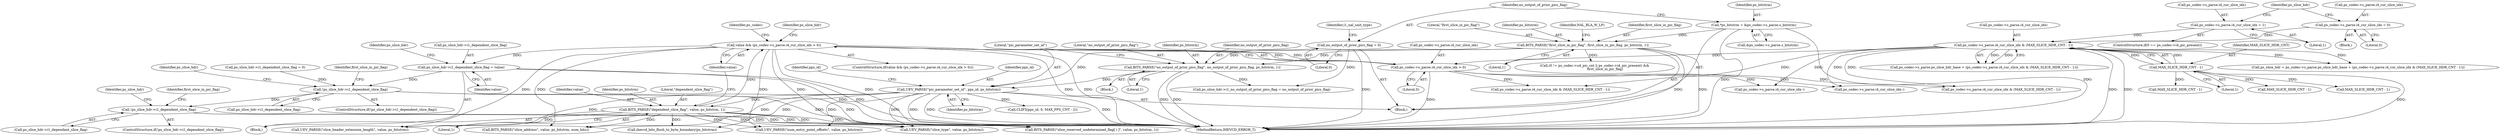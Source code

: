 digraph "0_Android_7c9be319a279654e55a6d757265f88c61a16a4d5@pointer" {
"1000466" [label="(Call,ps_slice_hdr->i1_dependent_slice_flag = value)"];
"1000434" [label="(Call,value && (ps_codec->s_parse.i4_cur_slice_idx > 0))"];
"1000428" [label="(Call,BITS_PARSE(\"dependent_slice_flag\", value, ps_bitstrm, 1))"];
"1000214" [label="(Call,UEV_PARSE(\"pic_parameter_set_id\", pps_id, ps_bitstrm))"];
"1000209" [label="(Call,BITS_PARSE(\"no_output_of_prior_pics_flag\", no_output_of_prior_pics_flag, ps_bitstrm, 1))"];
"1000160" [label="(Call,no_output_of_prior_pics_flag = 0)"];
"1000195" [label="(Call,BITS_PARSE(\"first_slice_in_pic_flag\", first_slice_in_pic_flag, ps_bitstrm, 1))"];
"1000148" [label="(Call,*ps_bitstrm = &ps_codec->s_parse.s_bitstrm)"];
"1000436" [label="(Call,ps_codec->s_parse.i4_cur_slice_idx > 0)"];
"1000411" [label="(Call,ps_codec->s_parse.i4_cur_slice_idx & (MAX_SLICE_HDR_CNT - 1))"];
"1000396" [label="(Call,ps_codec->s_parse.i4_cur_slice_idx = 1)"];
"1000381" [label="(Call,ps_codec->s_parse.i4_cur_slice_idx = 0)"];
"1000417" [label="(Call,MAX_SLICE_HDR_CNT - 1)"];
"1000556" [label="(Call,!ps_slice_hdr->i1_dependent_slice_flag)"];
"1002465" [label="(Call,!ps_slice_hdr->i1_dependent_slice_flag)"];
"1000473" [label="(Call,ps_slice_hdr->i1_dependent_slice_flag = 0)"];
"1001878" [label="(Call,UEV_PARSE(\"num_entry_point_offsets\", value, ps_bitstrm))"];
"1000381" [label="(Call,ps_codec->s_parse.i4_cur_slice_idx = 0)"];
"1001637" [label="(Identifier,first_slice_in_pic_flag)"];
"1000219" [label="(Identifier,pps_id)"];
"1002011" [label="(Call,ihevcd_bits_flush_to_byte_boundary(ps_bitstrm))"];
"1000199" [label="(Literal,1)"];
"1002527" [label="(Call,ps_codec->s_parse.i4_cur_slice_idx & (MAX_SLICE_HDR_CNT - 1))"];
"1000446" [label="(Call,ps_codec->s_parse.i4_cur_slice_idx & (MAX_SLICE_HDR_CNT - 1))"];
"1000445" [label="(Identifier,ps_codec)"];
"1000208" [label="(Block,)"];
"1000432" [label="(Literal,1)"];
"1000290" [label="(Call,(0 != ps_codec->u4_pic_cnt || ps_codec->i4_pic_present) &&\n                    first_slice_in_pic_flag)"];
"1000211" [label="(Identifier,no_output_of_prior_pics_flag)"];
"1002638" [label="(Call,ps_codec->s_parse.i4_cur_slice_idx--)"];
"1000435" [label="(Identifier,value)"];
"1000431" [label="(Identifier,ps_bitstrm)"];
"1000132" [label="(Block,)"];
"1001985" [label="(Call,UEV_PARSE(\"slice_header_extension_length\", value, ps_bitstrm))"];
"1000563" [label="(Identifier,ps_slice_hdr)"];
"1000390" [label="(ControlStructure,if(0 == ps_codec->i4_pic_present))"];
"1000412" [label="(Call,ps_codec->s_parse.i4_cur_slice_idx)"];
"1000534" [label="(Call,BITS_PARSE(\"slice_address\", value, ps_bitstrm, num_bits))"];
"1000404" [label="(Identifier,ps_slice_hdr)"];
"1002533" [label="(Call,MAX_SLICE_HDR_CNT - 1)"];
"1002472" [label="(Identifier,ps_slice_hdr)"];
"1000419" [label="(Literal,1)"];
"1000382" [label="(Call,ps_codec->s_parse.i4_cur_slice_idx)"];
"1000380" [label="(Block,)"];
"1000387" [label="(Literal,0)"];
"1000397" [label="(Call,ps_codec->s_parse.i4_cur_slice_idx)"];
"1000555" [label="(ControlStructure,if(!ps_slice_hdr->i1_dependent_slice_flag))"];
"1000162" [label="(Literal,0)"];
"1000217" [label="(Identifier,ps_bitstrm)"];
"1002464" [label="(ControlStructure,if(!ps_slice_hdr->i1_dependent_slice_flag))"];
"1000429" [label="(Literal,\"dependent_slice_flag\")"];
"1000165" [label="(Identifier,i1_nal_unit_type)"];
"1000215" [label="(Literal,\"pic_parameter_set_id\")"];
"1002661" [label="(MethodReturn,IHEVCD_ERROR_T)"];
"1000417" [label="(Call,MAX_SLICE_HDR_CNT - 1)"];
"1000437" [label="(Call,ps_codec->s_parse.i4_cur_slice_idx)"];
"1002466" [label="(Call,ps_slice_hdr->i1_dependent_slice_flag)"];
"1000216" [label="(Identifier,pps_id)"];
"1000149" [label="(Identifier,ps_bitstrm)"];
"1000402" [label="(Literal,1)"];
"1000430" [label="(Identifier,value)"];
"1000452" [label="(Call,MAX_SLICE_HDR_CNT - 1)"];
"1000411" [label="(Call,ps_codec->s_parse.i4_cur_slice_idx & (MAX_SLICE_HDR_CNT - 1))"];
"1000468" [label="(Identifier,ps_slice_hdr)"];
"1000466" [label="(Call,ps_slice_hdr->i1_dependent_slice_flag = value)"];
"1000598" [label="(Call,UEV_PARSE(\"slice_type\", value, ps_bitstrm))"];
"1000470" [label="(Identifier,value)"];
"1000556" [label="(Call,!ps_slice_hdr->i1_dependent_slice_flag)"];
"1000210" [label="(Literal,\"no_output_of_prior_pics_flag\")"];
"1000203" [label="(Identifier,NAL_BLA_W_LP)"];
"1000396" [label="(Call,ps_codec->s_parse.i4_cur_slice_idx = 1)"];
"1000161" [label="(Identifier,no_output_of_prior_pics_flag)"];
"1000507" [label="(Call,ps_slice_hdr->i1_no_output_of_prior_pics_flag = no_output_of_prior_pics_flag)"];
"1000150" [label="(Call,&ps_codec->s_parse.s_bitstrm)"];
"1000220" [label="(Call,CLIP3(pps_id, 0, MAX_PPS_CNT - 2))"];
"1000433" [label="(ControlStructure,if(value && (ps_codec->s_parse.i4_cur_slice_idx > 0)))"];
"1000197" [label="(Identifier,first_slice_in_pic_flag)"];
"1000209" [label="(Call,BITS_PARSE(\"no_output_of_prior_pics_flag\", no_output_of_prior_pics_flag, ps_bitstrm, 1))"];
"1000442" [label="(Literal,0)"];
"1000467" [label="(Call,ps_slice_hdr->i1_dependent_slice_flag)"];
"1000212" [label="(Identifier,ps_bitstrm)"];
"1000148" [label="(Call,*ps_bitstrm = &ps_codec->s_parse.s_bitstrm)"];
"1002465" [label="(Call,!ps_slice_hdr->i1_dependent_slice_flag)"];
"1000427" [label="(Block,)"];
"1000214" [label="(Call,UEV_PARSE(\"pic_parameter_set_id\", pps_id, ps_bitstrm))"];
"1000480" [label="(Identifier,ps_slice_hdr)"];
"1000403" [label="(Call,ps_slice_hdr = ps_codec->s_parse.ps_slice_hdr_base + (ps_codec->s_parse.i4_cur_slice_idx & (MAX_SLICE_HDR_CNT - 1)))"];
"1001803" [label="(Call,MAX_SLICE_HDR_CNT - 1)"];
"1000196" [label="(Literal,\"first_slice_in_pic_flag\")"];
"1002509" [label="(Identifier,first_slice_in_pic_flag)"];
"1000418" [label="(Identifier,MAX_SLICE_HDR_CNT)"];
"1000557" [label="(Call,ps_slice_hdr->i1_dependent_slice_flag)"];
"1000195" [label="(Call,BITS_PARSE(\"first_slice_in_pic_flag\", first_slice_in_pic_flag, ps_bitstrm, 1))"];
"1000405" [label="(Call,ps_codec->s_parse.ps_slice_hdr_base + (ps_codec->s_parse.i4_cur_slice_idx & (MAX_SLICE_HDR_CNT - 1)))"];
"1001766" [label="(Call,ps_codec->s_parse.i4_cur_slice_idx--)"];
"1000428" [label="(Call,BITS_PARSE(\"dependent_slice_flag\", value, ps_bitstrm, 1))"];
"1000593" [label="(Call,BITS_PARSE(\"slice_reserved_undetermined_flag[ i ]\", value, ps_bitstrm, 1))"];
"1000198" [label="(Identifier,ps_bitstrm)"];
"1000436" [label="(Call,ps_codec->s_parse.i4_cur_slice_idx > 0)"];
"1000160" [label="(Call,no_output_of_prior_pics_flag = 0)"];
"1000434" [label="(Call,value && (ps_codec->s_parse.i4_cur_slice_idx > 0))"];
"1000213" [label="(Literal,1)"];
"1000466" -> "1000427"  [label="AST: "];
"1000466" -> "1000470"  [label="CFG: "];
"1000467" -> "1000466"  [label="AST: "];
"1000470" -> "1000466"  [label="AST: "];
"1000480" -> "1000466"  [label="CFG: "];
"1000466" -> "1002661"  [label="DDG: "];
"1000466" -> "1002661"  [label="DDG: "];
"1000434" -> "1000466"  [label="DDG: "];
"1000466" -> "1000556"  [label="DDG: "];
"1000434" -> "1000433"  [label="AST: "];
"1000434" -> "1000435"  [label="CFG: "];
"1000434" -> "1000436"  [label="CFG: "];
"1000435" -> "1000434"  [label="AST: "];
"1000436" -> "1000434"  [label="AST: "];
"1000445" -> "1000434"  [label="CFG: "];
"1000468" -> "1000434"  [label="CFG: "];
"1000434" -> "1002661"  [label="DDG: "];
"1000434" -> "1002661"  [label="DDG: "];
"1000428" -> "1000434"  [label="DDG: "];
"1000436" -> "1000434"  [label="DDG: "];
"1000436" -> "1000434"  [label="DDG: "];
"1000434" -> "1000534"  [label="DDG: "];
"1000434" -> "1000593"  [label="DDG: "];
"1000434" -> "1000598"  [label="DDG: "];
"1000434" -> "1001878"  [label="DDG: "];
"1000434" -> "1001985"  [label="DDG: "];
"1000428" -> "1000427"  [label="AST: "];
"1000428" -> "1000432"  [label="CFG: "];
"1000429" -> "1000428"  [label="AST: "];
"1000430" -> "1000428"  [label="AST: "];
"1000431" -> "1000428"  [label="AST: "];
"1000432" -> "1000428"  [label="AST: "];
"1000435" -> "1000428"  [label="CFG: "];
"1000428" -> "1002661"  [label="DDG: "];
"1000428" -> "1002661"  [label="DDG: "];
"1000214" -> "1000428"  [label="DDG: "];
"1000428" -> "1000534"  [label="DDG: "];
"1000428" -> "1000593"  [label="DDG: "];
"1000428" -> "1000598"  [label="DDG: "];
"1000428" -> "1001878"  [label="DDG: "];
"1000428" -> "1001985"  [label="DDG: "];
"1000428" -> "1002011"  [label="DDG: "];
"1000214" -> "1000132"  [label="AST: "];
"1000214" -> "1000217"  [label="CFG: "];
"1000215" -> "1000214"  [label="AST: "];
"1000216" -> "1000214"  [label="AST: "];
"1000217" -> "1000214"  [label="AST: "];
"1000219" -> "1000214"  [label="CFG: "];
"1000214" -> "1002661"  [label="DDG: "];
"1000214" -> "1002661"  [label="DDG: "];
"1000209" -> "1000214"  [label="DDG: "];
"1000195" -> "1000214"  [label="DDG: "];
"1000214" -> "1000220"  [label="DDG: "];
"1000214" -> "1000534"  [label="DDG: "];
"1000214" -> "1000593"  [label="DDG: "];
"1000214" -> "1000598"  [label="DDG: "];
"1000214" -> "1001878"  [label="DDG: "];
"1000214" -> "1001985"  [label="DDG: "];
"1000214" -> "1002011"  [label="DDG: "];
"1000209" -> "1000208"  [label="AST: "];
"1000209" -> "1000213"  [label="CFG: "];
"1000210" -> "1000209"  [label="AST: "];
"1000211" -> "1000209"  [label="AST: "];
"1000212" -> "1000209"  [label="AST: "];
"1000213" -> "1000209"  [label="AST: "];
"1000215" -> "1000209"  [label="CFG: "];
"1000209" -> "1002661"  [label="DDG: "];
"1000209" -> "1002661"  [label="DDG: "];
"1000160" -> "1000209"  [label="DDG: "];
"1000195" -> "1000209"  [label="DDG: "];
"1000209" -> "1000507"  [label="DDG: "];
"1000160" -> "1000132"  [label="AST: "];
"1000160" -> "1000162"  [label="CFG: "];
"1000161" -> "1000160"  [label="AST: "];
"1000162" -> "1000160"  [label="AST: "];
"1000165" -> "1000160"  [label="CFG: "];
"1000160" -> "1002661"  [label="DDG: "];
"1000160" -> "1000507"  [label="DDG: "];
"1000195" -> "1000132"  [label="AST: "];
"1000195" -> "1000199"  [label="CFG: "];
"1000196" -> "1000195"  [label="AST: "];
"1000197" -> "1000195"  [label="AST: "];
"1000198" -> "1000195"  [label="AST: "];
"1000199" -> "1000195"  [label="AST: "];
"1000203" -> "1000195"  [label="CFG: "];
"1000195" -> "1002661"  [label="DDG: "];
"1000195" -> "1002661"  [label="DDG: "];
"1000148" -> "1000195"  [label="DDG: "];
"1000195" -> "1000290"  [label="DDG: "];
"1000148" -> "1000132"  [label="AST: "];
"1000148" -> "1000150"  [label="CFG: "];
"1000149" -> "1000148"  [label="AST: "];
"1000150" -> "1000148"  [label="AST: "];
"1000161" -> "1000148"  [label="CFG: "];
"1000148" -> "1002661"  [label="DDG: "];
"1000148" -> "1002661"  [label="DDG: "];
"1000436" -> "1000442"  [label="CFG: "];
"1000437" -> "1000436"  [label="AST: "];
"1000442" -> "1000436"  [label="AST: "];
"1000436" -> "1002661"  [label="DDG: "];
"1000411" -> "1000436"  [label="DDG: "];
"1000436" -> "1000446"  [label="DDG: "];
"1000436" -> "1001766"  [label="DDG: "];
"1000436" -> "1002527"  [label="DDG: "];
"1000436" -> "1002638"  [label="DDG: "];
"1000411" -> "1000405"  [label="AST: "];
"1000411" -> "1000417"  [label="CFG: "];
"1000412" -> "1000411"  [label="AST: "];
"1000417" -> "1000411"  [label="AST: "];
"1000405" -> "1000411"  [label="CFG: "];
"1000411" -> "1002661"  [label="DDG: "];
"1000411" -> "1002661"  [label="DDG: "];
"1000411" -> "1000403"  [label="DDG: "];
"1000411" -> "1000403"  [label="DDG: "];
"1000411" -> "1000405"  [label="DDG: "];
"1000411" -> "1000405"  [label="DDG: "];
"1000396" -> "1000411"  [label="DDG: "];
"1000381" -> "1000411"  [label="DDG: "];
"1000417" -> "1000411"  [label="DDG: "];
"1000417" -> "1000411"  [label="DDG: "];
"1000411" -> "1000446"  [label="DDG: "];
"1000411" -> "1001766"  [label="DDG: "];
"1000411" -> "1002527"  [label="DDG: "];
"1000411" -> "1002638"  [label="DDG: "];
"1000396" -> "1000390"  [label="AST: "];
"1000396" -> "1000402"  [label="CFG: "];
"1000397" -> "1000396"  [label="AST: "];
"1000402" -> "1000396"  [label="AST: "];
"1000404" -> "1000396"  [label="CFG: "];
"1000381" -> "1000380"  [label="AST: "];
"1000381" -> "1000387"  [label="CFG: "];
"1000382" -> "1000381"  [label="AST: "];
"1000387" -> "1000381"  [label="AST: "];
"1000404" -> "1000381"  [label="CFG: "];
"1000417" -> "1000419"  [label="CFG: "];
"1000418" -> "1000417"  [label="AST: "];
"1000419" -> "1000417"  [label="AST: "];
"1000417" -> "1002661"  [label="DDG: "];
"1000417" -> "1000452"  [label="DDG: "];
"1000417" -> "1001803"  [label="DDG: "];
"1000417" -> "1002533"  [label="DDG: "];
"1000556" -> "1000555"  [label="AST: "];
"1000556" -> "1000557"  [label="CFG: "];
"1000557" -> "1000556"  [label="AST: "];
"1000563" -> "1000556"  [label="CFG: "];
"1001637" -> "1000556"  [label="CFG: "];
"1000556" -> "1002661"  [label="DDG: "];
"1000556" -> "1002661"  [label="DDG: "];
"1000473" -> "1000556"  [label="DDG: "];
"1000556" -> "1002465"  [label="DDG: "];
"1002465" -> "1002464"  [label="AST: "];
"1002465" -> "1002466"  [label="CFG: "];
"1002466" -> "1002465"  [label="AST: "];
"1002472" -> "1002465"  [label="CFG: "];
"1002509" -> "1002465"  [label="CFG: "];
"1002465" -> "1002661"  [label="DDG: "];
"1002465" -> "1002661"  [label="DDG: "];
}
